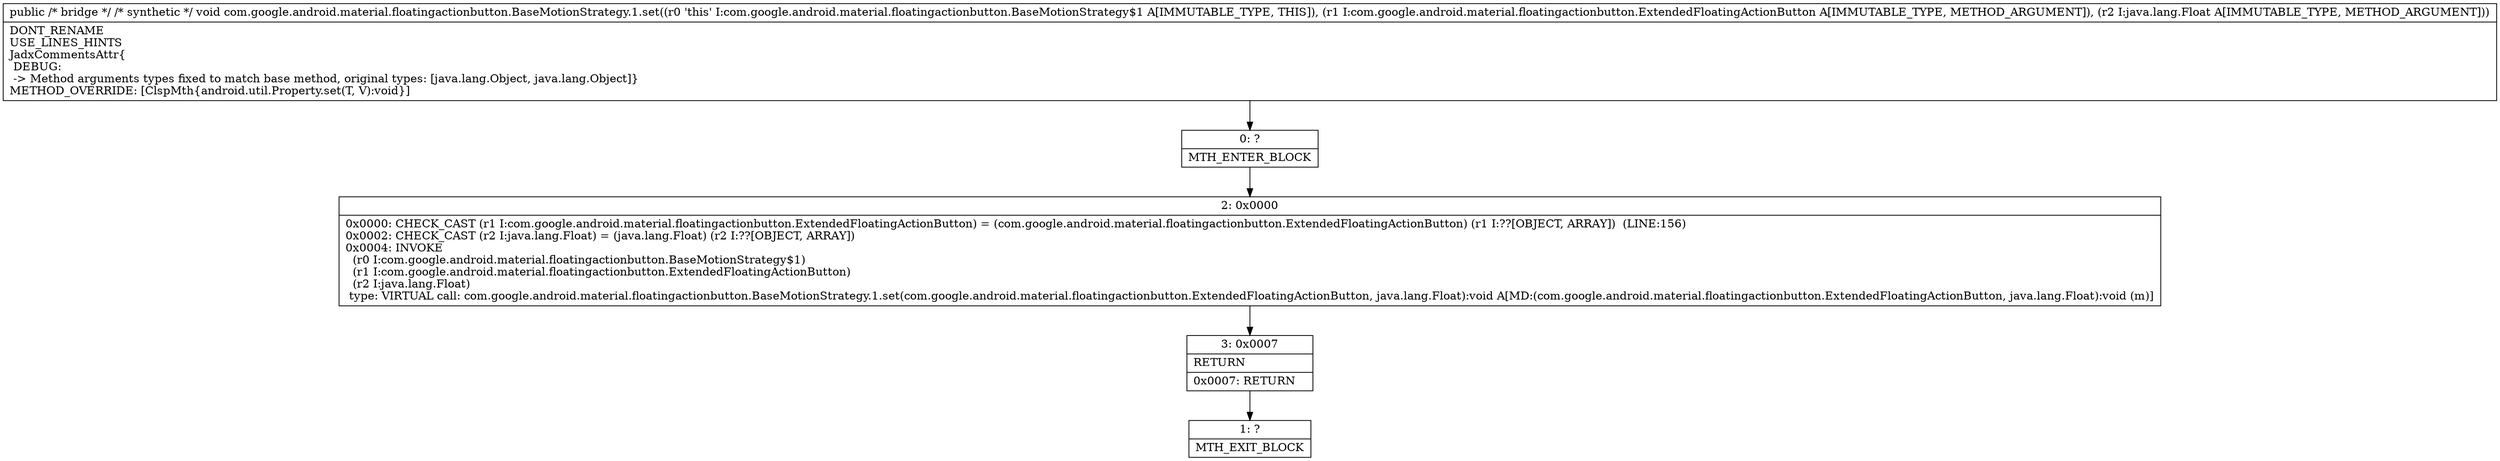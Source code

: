 digraph "CFG forcom.google.android.material.floatingactionbutton.BaseMotionStrategy.1.set(Ljava\/lang\/Object;Ljava\/lang\/Object;)V" {
Node_0 [shape=record,label="{0\:\ ?|MTH_ENTER_BLOCK\l}"];
Node_2 [shape=record,label="{2\:\ 0x0000|0x0000: CHECK_CAST (r1 I:com.google.android.material.floatingactionbutton.ExtendedFloatingActionButton) = (com.google.android.material.floatingactionbutton.ExtendedFloatingActionButton) (r1 I:??[OBJECT, ARRAY])  (LINE:156)\l0x0002: CHECK_CAST (r2 I:java.lang.Float) = (java.lang.Float) (r2 I:??[OBJECT, ARRAY]) \l0x0004: INVOKE  \l  (r0 I:com.google.android.material.floatingactionbutton.BaseMotionStrategy$1)\l  (r1 I:com.google.android.material.floatingactionbutton.ExtendedFloatingActionButton)\l  (r2 I:java.lang.Float)\l type: VIRTUAL call: com.google.android.material.floatingactionbutton.BaseMotionStrategy.1.set(com.google.android.material.floatingactionbutton.ExtendedFloatingActionButton, java.lang.Float):void A[MD:(com.google.android.material.floatingactionbutton.ExtendedFloatingActionButton, java.lang.Float):void (m)]\l}"];
Node_3 [shape=record,label="{3\:\ 0x0007|RETURN\l|0x0007: RETURN   \l}"];
Node_1 [shape=record,label="{1\:\ ?|MTH_EXIT_BLOCK\l}"];
MethodNode[shape=record,label="{public \/* bridge *\/ \/* synthetic *\/ void com.google.android.material.floatingactionbutton.BaseMotionStrategy.1.set((r0 'this' I:com.google.android.material.floatingactionbutton.BaseMotionStrategy$1 A[IMMUTABLE_TYPE, THIS]), (r1 I:com.google.android.material.floatingactionbutton.ExtendedFloatingActionButton A[IMMUTABLE_TYPE, METHOD_ARGUMENT]), (r2 I:java.lang.Float A[IMMUTABLE_TYPE, METHOD_ARGUMENT]))  | DONT_RENAME\lUSE_LINES_HINTS\lJadxCommentsAttr\{\l DEBUG: \l \-\> Method arguments types fixed to match base method, original types: [java.lang.Object, java.lang.Object]\}\lMETHOD_OVERRIDE: [ClspMth\{android.util.Property.set(T, V):void\}]\l}"];
MethodNode -> Node_0;Node_0 -> Node_2;
Node_2 -> Node_3;
Node_3 -> Node_1;
}

